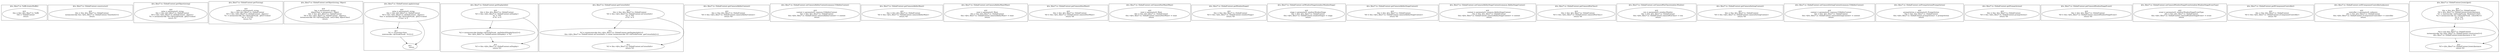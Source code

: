 digraph "7.ts" {
subgraph "cluster_@ts_files/7.ts: %dflt.[static]%dflt()" {
  label="@ts_files/7.ts: %dflt.[static]%dflt()";
  Node32750 [label="id:0
      this = this: @ts_files/7.ts: %dflt
      TAG = 'GlobalContext'
      return"];
}
subgraph "cluster_@ts_files/7.ts: GlobalContext.constructor()" {
  label="@ts_files/7.ts: GlobalContext.constructor()";
  Node40730 [label="id:0
      this = this: @ts_files/7.ts: GlobalContext
      instanceinvoke this.<@ts_files/7.ts: GlobalContext.%instInit()>()
      return"];
}
subgraph "cluster_@ts_files/7.ts: GlobalContext.getObject(string)" {
  label="@ts_files/7.ts: GlobalContext.getObject(string)";
  Node44330 [label="id:0
      value = parameter0: string
      this = this: @ts_files/7.ts: GlobalContext
      %0 = this.<@ts_files/7.ts: GlobalContext._objects>
      %1 = instanceinvoke %0.<@%unk/%unk: .get()>(value)
      return %1"];
}
subgraph "cluster_@ts_files/7.ts: GlobalContext.getT(string)" {
  label="@ts_files/7.ts: GlobalContext.getT(string)";
  Node39180 [label="id:0
      value = parameter0: string
      this = this: @ts_files/7.ts: GlobalContext
      %0 = this.<@ts_files/7.ts: GlobalContext._objects>
      %1 = instanceinvoke %0.<@%unk/%unk: .get()>(value)
      %2 = <T>%1
      return %2"];
}
subgraph "cluster_@ts_files/7.ts: GlobalContext.setObject(string, Object)" {
  label="@ts_files/7.ts: GlobalContext.setObject(string, Object)";
  Node51200 [label="id:0
      key = parameter0: string
      objectClass = parameter1: Object
      this = this: @ts_files/7.ts: GlobalContext
      %0 = this.<@ts_files/7.ts: GlobalContext._objects>
      instanceinvoke %0.<@%unk/%unk: .set()>(key, objectClass)
      return"];
}
subgraph "cluster_@ts_files/7.ts: GlobalContext.apply(string)" {
  label="@ts_files/7.ts: GlobalContext.apply(string)";
  Node40640 [label="id:0
      value = parameter0: string
      this = this: @ts_files/7.ts: GlobalContext
      %0 = this.<@ts_files/7.ts: GlobalContext._objects>
      func = instanceinvoke %0.<@%unk/%unk: .get()>(value)
      if func != 0"];
  Node40641 [label="id:1
      %1 = <Function>func
      staticinvoke <@%unk/%unk: .%1()>()"];
  Node40642 [label="id:2
      return"];
  Node40640 -> Node40641;
  Node40640 -> Node40642;
  Node40641 -> Node40642;
}
subgraph "cluster_@ts_files/7.ts: GlobalContext.getDisplayInfo()" {
  label="@ts_files/7.ts: GlobalContext.getDisplayInfo()";
  Node42930 [label="id:0
      this = this: @ts_files/7.ts: GlobalContext
      %0 = this.<@ts_files/7.ts: GlobalContext.mDisplay>
      %1 = !%0
      if %1 != 0"];
  Node42931 [label="id:1
      %2 = instanceinvoke display.<@%unk/%unk: .getDefaultDisplaySync()>()
      this.<@ts_files/7.ts: GlobalContext.mDisplay> = %2"];
  Node42932 [label="id:2
      %3 = this.<@ts_files/7.ts: GlobalContext.mDisplay>
      return %3"];
  Node42930 -> Node42931;
  Node42930 -> Node42932;
  Node42931 -> Node42932;
}
subgraph "cluster_@ts_files/7.ts: GlobalContext.getCutoutInfo()" {
  label="@ts_files/7.ts: GlobalContext.getCutoutInfo()";
  Node42110 [label="id:0
      this = this: @ts_files/7.ts: GlobalContext
      %0 = this.<@ts_files/7.ts: GlobalContext.mCutoutInfo>
      %1 = !%0
      if %1 != 0"];
  Node42111 [label="id:1
      %2 = instanceinvoke this.<@ts_files/7.ts: GlobalContext.getDisplayInfo()>()
      this.<@ts_files/7.ts: GlobalContext.mCutoutInfo> = await instanceinvoke %2.<@%unk/%unk: .getCutoutInfo()>()"];
  Node42112 [label="id:2
      %3 = this.<@ts_files/7.ts: GlobalContext.mCutoutInfo>
      return %3"];
  Node42110 -> Node42111;
  Node42110 -> Node42112;
  Node42111 -> Node42112;
}
subgraph "cluster_@ts_files/7.ts: GlobalContext.getCameraAbilityContext()" {
  label="@ts_files/7.ts: GlobalContext.getCameraAbilityContext()";
  Node52150 [label="id:0
      this = this: @ts_files/7.ts: GlobalContext
      %0 = this.<@ts_files/7.ts: GlobalContext.cameraAbilityContext>
      return %0"];
}
subgraph "cluster_@ts_files/7.ts: GlobalContext.setCameraAbilityContext(common.UIAbilityContext)" {
  label="@ts_files/7.ts: GlobalContext.setCameraAbilityContext(common.UIAbilityContext)";
  Node75390 [label="id:0
      context = parameter0: common.UIAbilityContext
      this = this: @ts_files/7.ts: GlobalContext
      this.<@ts_files/7.ts: GlobalContext.cameraAbilityContext> = context
      return"];
}
subgraph "cluster_@ts_files/7.ts: GlobalContext.getCameraAbilityWant()" {
  label="@ts_files/7.ts: GlobalContext.getCameraAbilityWant()";
  Node48840 [label="id:0
      this = this: @ts_files/7.ts: GlobalContext
      %0 = this.<@ts_files/7.ts: GlobalContext.cameraAbilityWant>
      return %0"];
}
subgraph "cluster_@ts_files/7.ts: GlobalContext.setCameraAbilityWant(Want)" {
  label="@ts_files/7.ts: GlobalContext.setCameraAbilityWant(Want)";
  Node53060 [label="id:0
      want = parameter0: Want
      this = this: @ts_files/7.ts: GlobalContext
      this.<@ts_files/7.ts: GlobalContext.cameraAbilityWant> = want
      return"];
}
subgraph "cluster_@ts_files/7.ts: GlobalContext.getCameraNewWant()" {
  label="@ts_files/7.ts: GlobalContext.getCameraNewWant()";
  Node44640 [label="id:0
      this = this: @ts_files/7.ts: GlobalContext
      %0 = this.<@ts_files/7.ts: GlobalContext.cameraNewWant>
      return %0"];
}
subgraph "cluster_@ts_files/7.ts: GlobalContext.setCameraNewWant(Want)" {
  label="@ts_files/7.ts: GlobalContext.setCameraNewWant(Want)";
  Node48860 [label="id:0
      want = parameter0: Want
      this = this: @ts_files/7.ts: GlobalContext
      this.<@ts_files/7.ts: GlobalContext.cameraNewWant> = want
      return"];
}
subgraph "cluster_@ts_files/7.ts: GlobalContext.getWindowStage()" {
  label="@ts_files/7.ts: GlobalContext.getWindowStage()";
  Node43030 [label="id:0
      this = this: @ts_files/7.ts: GlobalContext
      %0 = this.<@ts_files/7.ts: GlobalContext.windowStage>
      return %0"];
}
subgraph "cluster_@ts_files/7.ts: GlobalContext.setWindowStage(window.WindowStage)" {
  label="@ts_files/7.ts: GlobalContext.setWindowStage(window.WindowStage)";
  Node61570 [label="id:0
      stage = parameter0: window.WindowStage
      this = this: @ts_files/7.ts: GlobalContext
      this.<@ts_files/7.ts: GlobalContext.windowStage> = stage
      return"];
}
subgraph "cluster_@ts_files/7.ts: GlobalContext.getCameraAbilityStageContext()" {
  label="@ts_files/7.ts: GlobalContext.getCameraAbilityStageContext()";
  Node57150 [label="id:0
      this = this: @ts_files/7.ts: GlobalContext
      %0 = this.<@ts_files/7.ts: GlobalContext.cameraAbilityStageContext>
      return %0"];
}
subgraph "cluster_@ts_files/7.ts: GlobalContext.setCameraAbilityStageContext(common.AbilityStageContext)" {
  label="@ts_files/7.ts: GlobalContext.setCameraAbilityStageContext(common.AbilityStageContext)";
  Node83810 [label="id:0
      context = parameter0: common.AbilityStageContext
      this = this: @ts_files/7.ts: GlobalContext
      this.<@ts_files/7.ts: GlobalContext.cameraAbilityStageContext> = context
      return"];
}
subgraph "cluster_@ts_files/7.ts: GlobalContext.getCameraWinClass()" {
  label="@ts_files/7.ts: GlobalContext.getCameraWinClass()";
  Node45600 [label="id:0
      this = this: @ts_files/7.ts: GlobalContext
      %0 = this.<@ts_files/7.ts: GlobalContext.cameraWinClass>
      return %0"];
}
subgraph "cluster_@ts_files/7.ts: GlobalContext.setCameraWinClass(window.Window)" {
  label="@ts_files/7.ts: GlobalContext.setCameraWinClass(window.Window)";
  Node59140 [label="id:0
      win = parameter0: window.Window
      this = this: @ts_files/7.ts: GlobalContext
      this.<@ts_files/7.ts: GlobalContext.cameraWinClass> = win
      return"];
}
subgraph "cluster_@ts_files/7.ts: GlobalContext.getCameraSettingContext()" {
  label="@ts_files/7.ts: GlobalContext.getCameraSettingContext()";
  Node52310 [label="id:0
      this = this: @ts_files/7.ts: GlobalContext
      %0 = this.<@ts_files/7.ts: GlobalContext.cameraSettingContext>
      return %0"];
}
subgraph "cluster_@ts_files/7.ts: GlobalContext.setCameraSettingContext(common.UIAbilityContext)" {
  label="@ts_files/7.ts: GlobalContext.setCameraSettingContext(common.UIAbilityContext)";
  Node75550 [label="id:0
      context = parameter0: common.UIAbilityContext
      this = this: @ts_files/7.ts: GlobalContext
      this.<@ts_files/7.ts: GlobalContext.cameraSettingContext> = context
      return"];
}
subgraph "cluster_@ts_files/7.ts: GlobalContext.setPromptAction(PromptAction)" {
  label="@ts_files/7.ts: GlobalContext.setPromptAction(PromptAction)";
  Node56790 [label="id:0
      promptAction = parameter0: PromptAction
      this = this: @ts_files/7.ts: GlobalContext
      this.<@ts_files/7.ts: GlobalContext.promptAction> = promptAction
      return"];
}
subgraph "cluster_@ts_files/7.ts: GlobalContext.getPromptAction()" {
  label="@ts_files/7.ts: GlobalContext.getPromptAction()";
  Node44190 [label="id:0
      this = this: @ts_files/7.ts: GlobalContext
      %0 = this.<@ts_files/7.ts: GlobalContext.promptAction>
      return %0"];
}
subgraph "cluster_@ts_files/7.ts: GlobalContext.getCameraWindowStageEvent()" {
  label="@ts_files/7.ts: GlobalContext.getCameraWindowStageEvent()";
  Node54020 [label="id:0
      this = this: @ts_files/7.ts: GlobalContext
      %0 = this.<@ts_files/7.ts: GlobalContext.cameraWindowStageEvent>
      return %0"];
}
subgraph "cluster_@ts_files/7.ts: GlobalContext.setCameraWindowStageEvent(window.WindowStageEventType)" {
  label="@ts_files/7.ts: GlobalContext.setCameraWindowStageEvent(window.WindowStageEventType)";
  Node81880 [label="id:0
      event = parameter0: window.WindowStageEventType
      this = this: @ts_files/7.ts: GlobalContext
      this.<@ts_files/7.ts: GlobalContext.cameraWindowStageEvent> = event
      return"];
}
subgraph "cluster_@ts_files/7.ts: GlobalContext.getXComponentController()" {
  label="@ts_files/7.ts: GlobalContext.getXComponentController()";
  Node52660 [label="id:0
      this = this: @ts_files/7.ts: GlobalContext
      %0 = this.<@ts_files/7.ts: GlobalContext.xComponentController>
      return %0"];
}
subgraph "cluster_@ts_files/7.ts: GlobalContext.setXComponentController(unknown)" {
  label="@ts_files/7.ts: GlobalContext.setXComponentController(unknown)";
  Node60620 [label="id:0
      controller = parameter0: unknown
      this = this: @ts_files/7.ts: GlobalContext
      this.<@ts_files/7.ts: GlobalContext.xComponentController> = controller
      return"];
}
subgraph "cluster_@ts_files/7.ts: GlobalContext.[static]get()" {
  label="@ts_files/7.ts: GlobalContext.[static]get()";
  Node40030 [label="id:0
      this = this: @ts_files/7.ts: GlobalContext
      %0 = @ts_files/7.ts: GlobalContext.[static]instance
      %1 = staticinvoke <@%unk/%unk: .Boolean()>(%0)
      %2 = instanceinvoke %1.<@%unk/%unk: .valueOf()>()
      %3 = !%2
      if %3 != 0"];
  Node40031 [label="id:1
      %4 = new @ts_files/7.ts: GlobalContext
      instanceinvoke %4.<@ts_files/7.ts: GlobalContext.constructor()>()
      @ts_files/7.ts: GlobalContext.[static]instance = %4"];
  Node40032 [label="id:2
      %5 = @ts_files/7.ts: GlobalContext.[static]instance
      return %5"];
  Node40030 -> Node40031;
  Node40030 -> Node40032;
  Node40031 -> Node40032;
}
}
